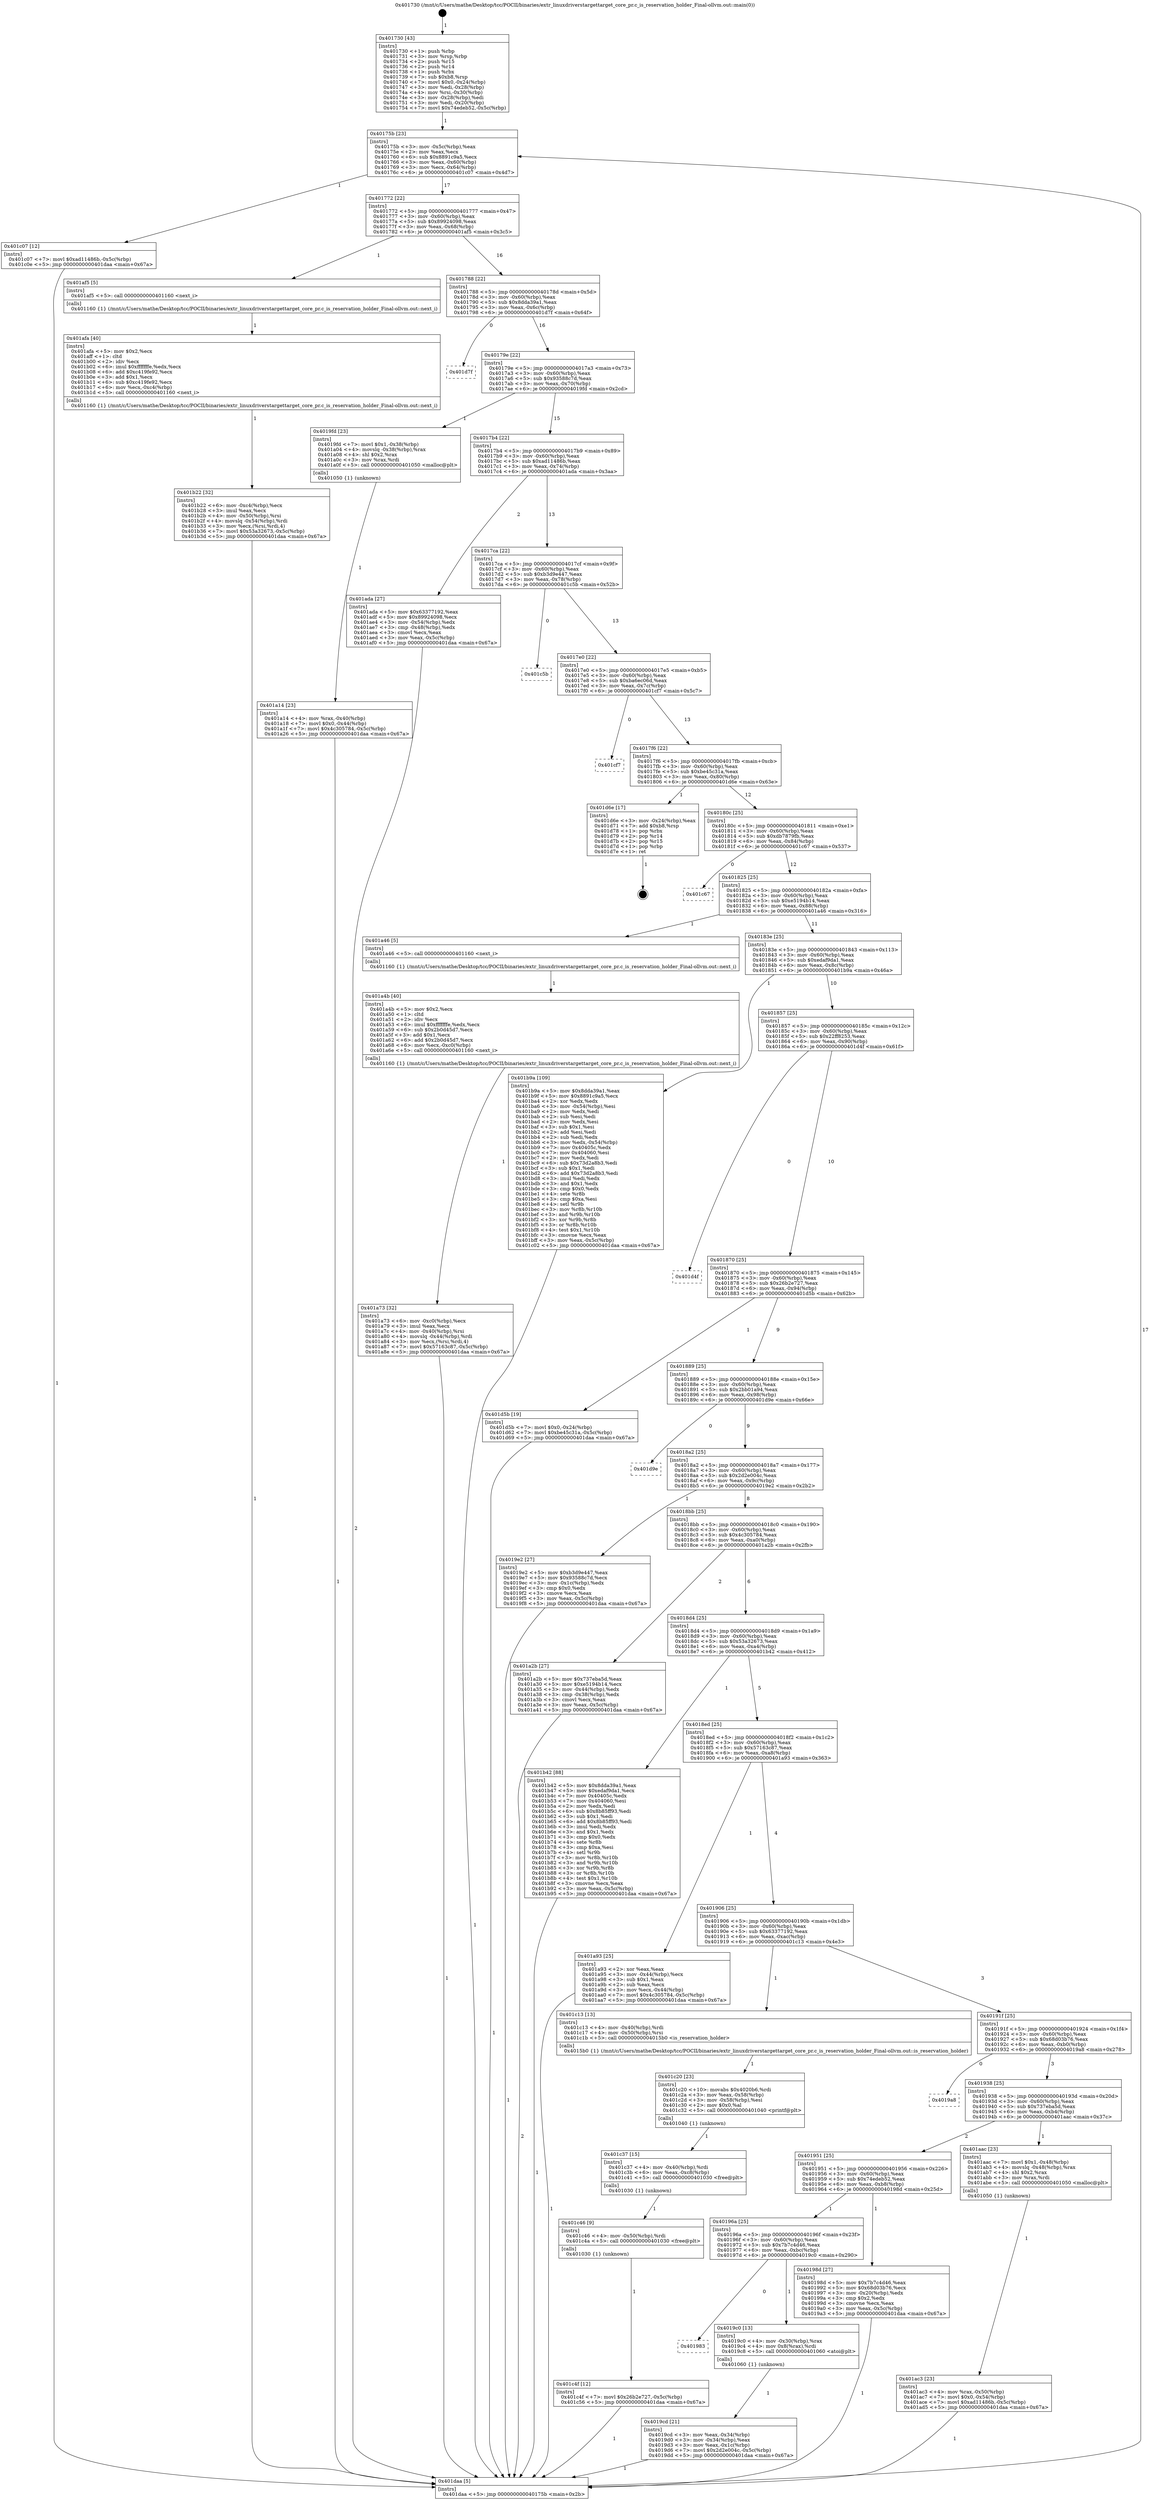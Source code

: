 digraph "0x401730" {
  label = "0x401730 (/mnt/c/Users/mathe/Desktop/tcc/POCII/binaries/extr_linuxdriverstargettarget_core_pr.c_is_reservation_holder_Final-ollvm.out::main(0))"
  labelloc = "t"
  node[shape=record]

  Entry [label="",width=0.3,height=0.3,shape=circle,fillcolor=black,style=filled]
  "0x40175b" [label="{
     0x40175b [23]\l
     | [instrs]\l
     &nbsp;&nbsp;0x40175b \<+3\>: mov -0x5c(%rbp),%eax\l
     &nbsp;&nbsp;0x40175e \<+2\>: mov %eax,%ecx\l
     &nbsp;&nbsp;0x401760 \<+6\>: sub $0x8891c9a5,%ecx\l
     &nbsp;&nbsp;0x401766 \<+3\>: mov %eax,-0x60(%rbp)\l
     &nbsp;&nbsp;0x401769 \<+3\>: mov %ecx,-0x64(%rbp)\l
     &nbsp;&nbsp;0x40176c \<+6\>: je 0000000000401c07 \<main+0x4d7\>\l
  }"]
  "0x401c07" [label="{
     0x401c07 [12]\l
     | [instrs]\l
     &nbsp;&nbsp;0x401c07 \<+7\>: movl $0xad11486b,-0x5c(%rbp)\l
     &nbsp;&nbsp;0x401c0e \<+5\>: jmp 0000000000401daa \<main+0x67a\>\l
  }"]
  "0x401772" [label="{
     0x401772 [22]\l
     | [instrs]\l
     &nbsp;&nbsp;0x401772 \<+5\>: jmp 0000000000401777 \<main+0x47\>\l
     &nbsp;&nbsp;0x401777 \<+3\>: mov -0x60(%rbp),%eax\l
     &nbsp;&nbsp;0x40177a \<+5\>: sub $0x89924098,%eax\l
     &nbsp;&nbsp;0x40177f \<+3\>: mov %eax,-0x68(%rbp)\l
     &nbsp;&nbsp;0x401782 \<+6\>: je 0000000000401af5 \<main+0x3c5\>\l
  }"]
  Exit [label="",width=0.3,height=0.3,shape=circle,fillcolor=black,style=filled,peripheries=2]
  "0x401af5" [label="{
     0x401af5 [5]\l
     | [instrs]\l
     &nbsp;&nbsp;0x401af5 \<+5\>: call 0000000000401160 \<next_i\>\l
     | [calls]\l
     &nbsp;&nbsp;0x401160 \{1\} (/mnt/c/Users/mathe/Desktop/tcc/POCII/binaries/extr_linuxdriverstargettarget_core_pr.c_is_reservation_holder_Final-ollvm.out::next_i)\l
  }"]
  "0x401788" [label="{
     0x401788 [22]\l
     | [instrs]\l
     &nbsp;&nbsp;0x401788 \<+5\>: jmp 000000000040178d \<main+0x5d\>\l
     &nbsp;&nbsp;0x40178d \<+3\>: mov -0x60(%rbp),%eax\l
     &nbsp;&nbsp;0x401790 \<+5\>: sub $0x8dda39a1,%eax\l
     &nbsp;&nbsp;0x401795 \<+3\>: mov %eax,-0x6c(%rbp)\l
     &nbsp;&nbsp;0x401798 \<+6\>: je 0000000000401d7f \<main+0x64f\>\l
  }"]
  "0x401c4f" [label="{
     0x401c4f [12]\l
     | [instrs]\l
     &nbsp;&nbsp;0x401c4f \<+7\>: movl $0x26b2e727,-0x5c(%rbp)\l
     &nbsp;&nbsp;0x401c56 \<+5\>: jmp 0000000000401daa \<main+0x67a\>\l
  }"]
  "0x401d7f" [label="{
     0x401d7f\l
  }", style=dashed]
  "0x40179e" [label="{
     0x40179e [22]\l
     | [instrs]\l
     &nbsp;&nbsp;0x40179e \<+5\>: jmp 00000000004017a3 \<main+0x73\>\l
     &nbsp;&nbsp;0x4017a3 \<+3\>: mov -0x60(%rbp),%eax\l
     &nbsp;&nbsp;0x4017a6 \<+5\>: sub $0x93588c7d,%eax\l
     &nbsp;&nbsp;0x4017ab \<+3\>: mov %eax,-0x70(%rbp)\l
     &nbsp;&nbsp;0x4017ae \<+6\>: je 00000000004019fd \<main+0x2cd\>\l
  }"]
  "0x401c46" [label="{
     0x401c46 [9]\l
     | [instrs]\l
     &nbsp;&nbsp;0x401c46 \<+4\>: mov -0x50(%rbp),%rdi\l
     &nbsp;&nbsp;0x401c4a \<+5\>: call 0000000000401030 \<free@plt\>\l
     | [calls]\l
     &nbsp;&nbsp;0x401030 \{1\} (unknown)\l
  }"]
  "0x4019fd" [label="{
     0x4019fd [23]\l
     | [instrs]\l
     &nbsp;&nbsp;0x4019fd \<+7\>: movl $0x1,-0x38(%rbp)\l
     &nbsp;&nbsp;0x401a04 \<+4\>: movslq -0x38(%rbp),%rax\l
     &nbsp;&nbsp;0x401a08 \<+4\>: shl $0x2,%rax\l
     &nbsp;&nbsp;0x401a0c \<+3\>: mov %rax,%rdi\l
     &nbsp;&nbsp;0x401a0f \<+5\>: call 0000000000401050 \<malloc@plt\>\l
     | [calls]\l
     &nbsp;&nbsp;0x401050 \{1\} (unknown)\l
  }"]
  "0x4017b4" [label="{
     0x4017b4 [22]\l
     | [instrs]\l
     &nbsp;&nbsp;0x4017b4 \<+5\>: jmp 00000000004017b9 \<main+0x89\>\l
     &nbsp;&nbsp;0x4017b9 \<+3\>: mov -0x60(%rbp),%eax\l
     &nbsp;&nbsp;0x4017bc \<+5\>: sub $0xad11486b,%eax\l
     &nbsp;&nbsp;0x4017c1 \<+3\>: mov %eax,-0x74(%rbp)\l
     &nbsp;&nbsp;0x4017c4 \<+6\>: je 0000000000401ada \<main+0x3aa\>\l
  }"]
  "0x401c37" [label="{
     0x401c37 [15]\l
     | [instrs]\l
     &nbsp;&nbsp;0x401c37 \<+4\>: mov -0x40(%rbp),%rdi\l
     &nbsp;&nbsp;0x401c3b \<+6\>: mov %eax,-0xc8(%rbp)\l
     &nbsp;&nbsp;0x401c41 \<+5\>: call 0000000000401030 \<free@plt\>\l
     | [calls]\l
     &nbsp;&nbsp;0x401030 \{1\} (unknown)\l
  }"]
  "0x401ada" [label="{
     0x401ada [27]\l
     | [instrs]\l
     &nbsp;&nbsp;0x401ada \<+5\>: mov $0x63377192,%eax\l
     &nbsp;&nbsp;0x401adf \<+5\>: mov $0x89924098,%ecx\l
     &nbsp;&nbsp;0x401ae4 \<+3\>: mov -0x54(%rbp),%edx\l
     &nbsp;&nbsp;0x401ae7 \<+3\>: cmp -0x48(%rbp),%edx\l
     &nbsp;&nbsp;0x401aea \<+3\>: cmovl %ecx,%eax\l
     &nbsp;&nbsp;0x401aed \<+3\>: mov %eax,-0x5c(%rbp)\l
     &nbsp;&nbsp;0x401af0 \<+5\>: jmp 0000000000401daa \<main+0x67a\>\l
  }"]
  "0x4017ca" [label="{
     0x4017ca [22]\l
     | [instrs]\l
     &nbsp;&nbsp;0x4017ca \<+5\>: jmp 00000000004017cf \<main+0x9f\>\l
     &nbsp;&nbsp;0x4017cf \<+3\>: mov -0x60(%rbp),%eax\l
     &nbsp;&nbsp;0x4017d2 \<+5\>: sub $0xb3d9e447,%eax\l
     &nbsp;&nbsp;0x4017d7 \<+3\>: mov %eax,-0x78(%rbp)\l
     &nbsp;&nbsp;0x4017da \<+6\>: je 0000000000401c5b \<main+0x52b\>\l
  }"]
  "0x401c20" [label="{
     0x401c20 [23]\l
     | [instrs]\l
     &nbsp;&nbsp;0x401c20 \<+10\>: movabs $0x4020b6,%rdi\l
     &nbsp;&nbsp;0x401c2a \<+3\>: mov %eax,-0x58(%rbp)\l
     &nbsp;&nbsp;0x401c2d \<+3\>: mov -0x58(%rbp),%esi\l
     &nbsp;&nbsp;0x401c30 \<+2\>: mov $0x0,%al\l
     &nbsp;&nbsp;0x401c32 \<+5\>: call 0000000000401040 \<printf@plt\>\l
     | [calls]\l
     &nbsp;&nbsp;0x401040 \{1\} (unknown)\l
  }"]
  "0x401c5b" [label="{
     0x401c5b\l
  }", style=dashed]
  "0x4017e0" [label="{
     0x4017e0 [22]\l
     | [instrs]\l
     &nbsp;&nbsp;0x4017e0 \<+5\>: jmp 00000000004017e5 \<main+0xb5\>\l
     &nbsp;&nbsp;0x4017e5 \<+3\>: mov -0x60(%rbp),%eax\l
     &nbsp;&nbsp;0x4017e8 \<+5\>: sub $0xba6ec06d,%eax\l
     &nbsp;&nbsp;0x4017ed \<+3\>: mov %eax,-0x7c(%rbp)\l
     &nbsp;&nbsp;0x4017f0 \<+6\>: je 0000000000401cf7 \<main+0x5c7\>\l
  }"]
  "0x401b22" [label="{
     0x401b22 [32]\l
     | [instrs]\l
     &nbsp;&nbsp;0x401b22 \<+6\>: mov -0xc4(%rbp),%ecx\l
     &nbsp;&nbsp;0x401b28 \<+3\>: imul %eax,%ecx\l
     &nbsp;&nbsp;0x401b2b \<+4\>: mov -0x50(%rbp),%rsi\l
     &nbsp;&nbsp;0x401b2f \<+4\>: movslq -0x54(%rbp),%rdi\l
     &nbsp;&nbsp;0x401b33 \<+3\>: mov %ecx,(%rsi,%rdi,4)\l
     &nbsp;&nbsp;0x401b36 \<+7\>: movl $0x53a32673,-0x5c(%rbp)\l
     &nbsp;&nbsp;0x401b3d \<+5\>: jmp 0000000000401daa \<main+0x67a\>\l
  }"]
  "0x401cf7" [label="{
     0x401cf7\l
  }", style=dashed]
  "0x4017f6" [label="{
     0x4017f6 [22]\l
     | [instrs]\l
     &nbsp;&nbsp;0x4017f6 \<+5\>: jmp 00000000004017fb \<main+0xcb\>\l
     &nbsp;&nbsp;0x4017fb \<+3\>: mov -0x60(%rbp),%eax\l
     &nbsp;&nbsp;0x4017fe \<+5\>: sub $0xbe45c31a,%eax\l
     &nbsp;&nbsp;0x401803 \<+3\>: mov %eax,-0x80(%rbp)\l
     &nbsp;&nbsp;0x401806 \<+6\>: je 0000000000401d6e \<main+0x63e\>\l
  }"]
  "0x401afa" [label="{
     0x401afa [40]\l
     | [instrs]\l
     &nbsp;&nbsp;0x401afa \<+5\>: mov $0x2,%ecx\l
     &nbsp;&nbsp;0x401aff \<+1\>: cltd\l
     &nbsp;&nbsp;0x401b00 \<+2\>: idiv %ecx\l
     &nbsp;&nbsp;0x401b02 \<+6\>: imul $0xfffffffe,%edx,%ecx\l
     &nbsp;&nbsp;0x401b08 \<+6\>: add $0xc419fe92,%ecx\l
     &nbsp;&nbsp;0x401b0e \<+3\>: add $0x1,%ecx\l
     &nbsp;&nbsp;0x401b11 \<+6\>: sub $0xc419fe92,%ecx\l
     &nbsp;&nbsp;0x401b17 \<+6\>: mov %ecx,-0xc4(%rbp)\l
     &nbsp;&nbsp;0x401b1d \<+5\>: call 0000000000401160 \<next_i\>\l
     | [calls]\l
     &nbsp;&nbsp;0x401160 \{1\} (/mnt/c/Users/mathe/Desktop/tcc/POCII/binaries/extr_linuxdriverstargettarget_core_pr.c_is_reservation_holder_Final-ollvm.out::next_i)\l
  }"]
  "0x401d6e" [label="{
     0x401d6e [17]\l
     | [instrs]\l
     &nbsp;&nbsp;0x401d6e \<+3\>: mov -0x24(%rbp),%eax\l
     &nbsp;&nbsp;0x401d71 \<+7\>: add $0xb8,%rsp\l
     &nbsp;&nbsp;0x401d78 \<+1\>: pop %rbx\l
     &nbsp;&nbsp;0x401d79 \<+2\>: pop %r14\l
     &nbsp;&nbsp;0x401d7b \<+2\>: pop %r15\l
     &nbsp;&nbsp;0x401d7d \<+1\>: pop %rbp\l
     &nbsp;&nbsp;0x401d7e \<+1\>: ret\l
  }"]
  "0x40180c" [label="{
     0x40180c [25]\l
     | [instrs]\l
     &nbsp;&nbsp;0x40180c \<+5\>: jmp 0000000000401811 \<main+0xe1\>\l
     &nbsp;&nbsp;0x401811 \<+3\>: mov -0x60(%rbp),%eax\l
     &nbsp;&nbsp;0x401814 \<+5\>: sub $0xdb7879fb,%eax\l
     &nbsp;&nbsp;0x401819 \<+6\>: mov %eax,-0x84(%rbp)\l
     &nbsp;&nbsp;0x40181f \<+6\>: je 0000000000401c67 \<main+0x537\>\l
  }"]
  "0x401ac3" [label="{
     0x401ac3 [23]\l
     | [instrs]\l
     &nbsp;&nbsp;0x401ac3 \<+4\>: mov %rax,-0x50(%rbp)\l
     &nbsp;&nbsp;0x401ac7 \<+7\>: movl $0x0,-0x54(%rbp)\l
     &nbsp;&nbsp;0x401ace \<+7\>: movl $0xad11486b,-0x5c(%rbp)\l
     &nbsp;&nbsp;0x401ad5 \<+5\>: jmp 0000000000401daa \<main+0x67a\>\l
  }"]
  "0x401c67" [label="{
     0x401c67\l
  }", style=dashed]
  "0x401825" [label="{
     0x401825 [25]\l
     | [instrs]\l
     &nbsp;&nbsp;0x401825 \<+5\>: jmp 000000000040182a \<main+0xfa\>\l
     &nbsp;&nbsp;0x40182a \<+3\>: mov -0x60(%rbp),%eax\l
     &nbsp;&nbsp;0x40182d \<+5\>: sub $0xe5194b14,%eax\l
     &nbsp;&nbsp;0x401832 \<+6\>: mov %eax,-0x88(%rbp)\l
     &nbsp;&nbsp;0x401838 \<+6\>: je 0000000000401a46 \<main+0x316\>\l
  }"]
  "0x401a73" [label="{
     0x401a73 [32]\l
     | [instrs]\l
     &nbsp;&nbsp;0x401a73 \<+6\>: mov -0xc0(%rbp),%ecx\l
     &nbsp;&nbsp;0x401a79 \<+3\>: imul %eax,%ecx\l
     &nbsp;&nbsp;0x401a7c \<+4\>: mov -0x40(%rbp),%rsi\l
     &nbsp;&nbsp;0x401a80 \<+4\>: movslq -0x44(%rbp),%rdi\l
     &nbsp;&nbsp;0x401a84 \<+3\>: mov %ecx,(%rsi,%rdi,4)\l
     &nbsp;&nbsp;0x401a87 \<+7\>: movl $0x57163c87,-0x5c(%rbp)\l
     &nbsp;&nbsp;0x401a8e \<+5\>: jmp 0000000000401daa \<main+0x67a\>\l
  }"]
  "0x401a46" [label="{
     0x401a46 [5]\l
     | [instrs]\l
     &nbsp;&nbsp;0x401a46 \<+5\>: call 0000000000401160 \<next_i\>\l
     | [calls]\l
     &nbsp;&nbsp;0x401160 \{1\} (/mnt/c/Users/mathe/Desktop/tcc/POCII/binaries/extr_linuxdriverstargettarget_core_pr.c_is_reservation_holder_Final-ollvm.out::next_i)\l
  }"]
  "0x40183e" [label="{
     0x40183e [25]\l
     | [instrs]\l
     &nbsp;&nbsp;0x40183e \<+5\>: jmp 0000000000401843 \<main+0x113\>\l
     &nbsp;&nbsp;0x401843 \<+3\>: mov -0x60(%rbp),%eax\l
     &nbsp;&nbsp;0x401846 \<+5\>: sub $0xedaf9da1,%eax\l
     &nbsp;&nbsp;0x40184b \<+6\>: mov %eax,-0x8c(%rbp)\l
     &nbsp;&nbsp;0x401851 \<+6\>: je 0000000000401b9a \<main+0x46a\>\l
  }"]
  "0x401a4b" [label="{
     0x401a4b [40]\l
     | [instrs]\l
     &nbsp;&nbsp;0x401a4b \<+5\>: mov $0x2,%ecx\l
     &nbsp;&nbsp;0x401a50 \<+1\>: cltd\l
     &nbsp;&nbsp;0x401a51 \<+2\>: idiv %ecx\l
     &nbsp;&nbsp;0x401a53 \<+6\>: imul $0xfffffffe,%edx,%ecx\l
     &nbsp;&nbsp;0x401a59 \<+6\>: sub $0x2b0d45d7,%ecx\l
     &nbsp;&nbsp;0x401a5f \<+3\>: add $0x1,%ecx\l
     &nbsp;&nbsp;0x401a62 \<+6\>: add $0x2b0d45d7,%ecx\l
     &nbsp;&nbsp;0x401a68 \<+6\>: mov %ecx,-0xc0(%rbp)\l
     &nbsp;&nbsp;0x401a6e \<+5\>: call 0000000000401160 \<next_i\>\l
     | [calls]\l
     &nbsp;&nbsp;0x401160 \{1\} (/mnt/c/Users/mathe/Desktop/tcc/POCII/binaries/extr_linuxdriverstargettarget_core_pr.c_is_reservation_holder_Final-ollvm.out::next_i)\l
  }"]
  "0x401b9a" [label="{
     0x401b9a [109]\l
     | [instrs]\l
     &nbsp;&nbsp;0x401b9a \<+5\>: mov $0x8dda39a1,%eax\l
     &nbsp;&nbsp;0x401b9f \<+5\>: mov $0x8891c9a5,%ecx\l
     &nbsp;&nbsp;0x401ba4 \<+2\>: xor %edx,%edx\l
     &nbsp;&nbsp;0x401ba6 \<+3\>: mov -0x54(%rbp),%esi\l
     &nbsp;&nbsp;0x401ba9 \<+2\>: mov %edx,%edi\l
     &nbsp;&nbsp;0x401bab \<+2\>: sub %esi,%edi\l
     &nbsp;&nbsp;0x401bad \<+2\>: mov %edx,%esi\l
     &nbsp;&nbsp;0x401baf \<+3\>: sub $0x1,%esi\l
     &nbsp;&nbsp;0x401bb2 \<+2\>: add %esi,%edi\l
     &nbsp;&nbsp;0x401bb4 \<+2\>: sub %edi,%edx\l
     &nbsp;&nbsp;0x401bb6 \<+3\>: mov %edx,-0x54(%rbp)\l
     &nbsp;&nbsp;0x401bb9 \<+7\>: mov 0x40405c,%edx\l
     &nbsp;&nbsp;0x401bc0 \<+7\>: mov 0x404060,%esi\l
     &nbsp;&nbsp;0x401bc7 \<+2\>: mov %edx,%edi\l
     &nbsp;&nbsp;0x401bc9 \<+6\>: sub $0x73d2a8b3,%edi\l
     &nbsp;&nbsp;0x401bcf \<+3\>: sub $0x1,%edi\l
     &nbsp;&nbsp;0x401bd2 \<+6\>: add $0x73d2a8b3,%edi\l
     &nbsp;&nbsp;0x401bd8 \<+3\>: imul %edi,%edx\l
     &nbsp;&nbsp;0x401bdb \<+3\>: and $0x1,%edx\l
     &nbsp;&nbsp;0x401bde \<+3\>: cmp $0x0,%edx\l
     &nbsp;&nbsp;0x401be1 \<+4\>: sete %r8b\l
     &nbsp;&nbsp;0x401be5 \<+3\>: cmp $0xa,%esi\l
     &nbsp;&nbsp;0x401be8 \<+4\>: setl %r9b\l
     &nbsp;&nbsp;0x401bec \<+3\>: mov %r8b,%r10b\l
     &nbsp;&nbsp;0x401bef \<+3\>: and %r9b,%r10b\l
     &nbsp;&nbsp;0x401bf2 \<+3\>: xor %r9b,%r8b\l
     &nbsp;&nbsp;0x401bf5 \<+3\>: or %r8b,%r10b\l
     &nbsp;&nbsp;0x401bf8 \<+4\>: test $0x1,%r10b\l
     &nbsp;&nbsp;0x401bfc \<+3\>: cmovne %ecx,%eax\l
     &nbsp;&nbsp;0x401bff \<+3\>: mov %eax,-0x5c(%rbp)\l
     &nbsp;&nbsp;0x401c02 \<+5\>: jmp 0000000000401daa \<main+0x67a\>\l
  }"]
  "0x401857" [label="{
     0x401857 [25]\l
     | [instrs]\l
     &nbsp;&nbsp;0x401857 \<+5\>: jmp 000000000040185c \<main+0x12c\>\l
     &nbsp;&nbsp;0x40185c \<+3\>: mov -0x60(%rbp),%eax\l
     &nbsp;&nbsp;0x40185f \<+5\>: sub $0x22ff8253,%eax\l
     &nbsp;&nbsp;0x401864 \<+6\>: mov %eax,-0x90(%rbp)\l
     &nbsp;&nbsp;0x40186a \<+6\>: je 0000000000401d4f \<main+0x61f\>\l
  }"]
  "0x401a14" [label="{
     0x401a14 [23]\l
     | [instrs]\l
     &nbsp;&nbsp;0x401a14 \<+4\>: mov %rax,-0x40(%rbp)\l
     &nbsp;&nbsp;0x401a18 \<+7\>: movl $0x0,-0x44(%rbp)\l
     &nbsp;&nbsp;0x401a1f \<+7\>: movl $0x4c305784,-0x5c(%rbp)\l
     &nbsp;&nbsp;0x401a26 \<+5\>: jmp 0000000000401daa \<main+0x67a\>\l
  }"]
  "0x401d4f" [label="{
     0x401d4f\l
  }", style=dashed]
  "0x401870" [label="{
     0x401870 [25]\l
     | [instrs]\l
     &nbsp;&nbsp;0x401870 \<+5\>: jmp 0000000000401875 \<main+0x145\>\l
     &nbsp;&nbsp;0x401875 \<+3\>: mov -0x60(%rbp),%eax\l
     &nbsp;&nbsp;0x401878 \<+5\>: sub $0x26b2e727,%eax\l
     &nbsp;&nbsp;0x40187d \<+6\>: mov %eax,-0x94(%rbp)\l
     &nbsp;&nbsp;0x401883 \<+6\>: je 0000000000401d5b \<main+0x62b\>\l
  }"]
  "0x4019cd" [label="{
     0x4019cd [21]\l
     | [instrs]\l
     &nbsp;&nbsp;0x4019cd \<+3\>: mov %eax,-0x34(%rbp)\l
     &nbsp;&nbsp;0x4019d0 \<+3\>: mov -0x34(%rbp),%eax\l
     &nbsp;&nbsp;0x4019d3 \<+3\>: mov %eax,-0x1c(%rbp)\l
     &nbsp;&nbsp;0x4019d6 \<+7\>: movl $0x2d2e004c,-0x5c(%rbp)\l
     &nbsp;&nbsp;0x4019dd \<+5\>: jmp 0000000000401daa \<main+0x67a\>\l
  }"]
  "0x401d5b" [label="{
     0x401d5b [19]\l
     | [instrs]\l
     &nbsp;&nbsp;0x401d5b \<+7\>: movl $0x0,-0x24(%rbp)\l
     &nbsp;&nbsp;0x401d62 \<+7\>: movl $0xbe45c31a,-0x5c(%rbp)\l
     &nbsp;&nbsp;0x401d69 \<+5\>: jmp 0000000000401daa \<main+0x67a\>\l
  }"]
  "0x401889" [label="{
     0x401889 [25]\l
     | [instrs]\l
     &nbsp;&nbsp;0x401889 \<+5\>: jmp 000000000040188e \<main+0x15e\>\l
     &nbsp;&nbsp;0x40188e \<+3\>: mov -0x60(%rbp),%eax\l
     &nbsp;&nbsp;0x401891 \<+5\>: sub $0x2bb01a94,%eax\l
     &nbsp;&nbsp;0x401896 \<+6\>: mov %eax,-0x98(%rbp)\l
     &nbsp;&nbsp;0x40189c \<+6\>: je 0000000000401d9e \<main+0x66e\>\l
  }"]
  "0x401983" [label="{
     0x401983\l
  }", style=dashed]
  "0x401d9e" [label="{
     0x401d9e\l
  }", style=dashed]
  "0x4018a2" [label="{
     0x4018a2 [25]\l
     | [instrs]\l
     &nbsp;&nbsp;0x4018a2 \<+5\>: jmp 00000000004018a7 \<main+0x177\>\l
     &nbsp;&nbsp;0x4018a7 \<+3\>: mov -0x60(%rbp),%eax\l
     &nbsp;&nbsp;0x4018aa \<+5\>: sub $0x2d2e004c,%eax\l
     &nbsp;&nbsp;0x4018af \<+6\>: mov %eax,-0x9c(%rbp)\l
     &nbsp;&nbsp;0x4018b5 \<+6\>: je 00000000004019e2 \<main+0x2b2\>\l
  }"]
  "0x4019c0" [label="{
     0x4019c0 [13]\l
     | [instrs]\l
     &nbsp;&nbsp;0x4019c0 \<+4\>: mov -0x30(%rbp),%rax\l
     &nbsp;&nbsp;0x4019c4 \<+4\>: mov 0x8(%rax),%rdi\l
     &nbsp;&nbsp;0x4019c8 \<+5\>: call 0000000000401060 \<atoi@plt\>\l
     | [calls]\l
     &nbsp;&nbsp;0x401060 \{1\} (unknown)\l
  }"]
  "0x4019e2" [label="{
     0x4019e2 [27]\l
     | [instrs]\l
     &nbsp;&nbsp;0x4019e2 \<+5\>: mov $0xb3d9e447,%eax\l
     &nbsp;&nbsp;0x4019e7 \<+5\>: mov $0x93588c7d,%ecx\l
     &nbsp;&nbsp;0x4019ec \<+3\>: mov -0x1c(%rbp),%edx\l
     &nbsp;&nbsp;0x4019ef \<+3\>: cmp $0x0,%edx\l
     &nbsp;&nbsp;0x4019f2 \<+3\>: cmove %ecx,%eax\l
     &nbsp;&nbsp;0x4019f5 \<+3\>: mov %eax,-0x5c(%rbp)\l
     &nbsp;&nbsp;0x4019f8 \<+5\>: jmp 0000000000401daa \<main+0x67a\>\l
  }"]
  "0x4018bb" [label="{
     0x4018bb [25]\l
     | [instrs]\l
     &nbsp;&nbsp;0x4018bb \<+5\>: jmp 00000000004018c0 \<main+0x190\>\l
     &nbsp;&nbsp;0x4018c0 \<+3\>: mov -0x60(%rbp),%eax\l
     &nbsp;&nbsp;0x4018c3 \<+5\>: sub $0x4c305784,%eax\l
     &nbsp;&nbsp;0x4018c8 \<+6\>: mov %eax,-0xa0(%rbp)\l
     &nbsp;&nbsp;0x4018ce \<+6\>: je 0000000000401a2b \<main+0x2fb\>\l
  }"]
  "0x401730" [label="{
     0x401730 [43]\l
     | [instrs]\l
     &nbsp;&nbsp;0x401730 \<+1\>: push %rbp\l
     &nbsp;&nbsp;0x401731 \<+3\>: mov %rsp,%rbp\l
     &nbsp;&nbsp;0x401734 \<+2\>: push %r15\l
     &nbsp;&nbsp;0x401736 \<+2\>: push %r14\l
     &nbsp;&nbsp;0x401738 \<+1\>: push %rbx\l
     &nbsp;&nbsp;0x401739 \<+7\>: sub $0xb8,%rsp\l
     &nbsp;&nbsp;0x401740 \<+7\>: movl $0x0,-0x24(%rbp)\l
     &nbsp;&nbsp;0x401747 \<+3\>: mov %edi,-0x28(%rbp)\l
     &nbsp;&nbsp;0x40174a \<+4\>: mov %rsi,-0x30(%rbp)\l
     &nbsp;&nbsp;0x40174e \<+3\>: mov -0x28(%rbp),%edi\l
     &nbsp;&nbsp;0x401751 \<+3\>: mov %edi,-0x20(%rbp)\l
     &nbsp;&nbsp;0x401754 \<+7\>: movl $0x74edeb52,-0x5c(%rbp)\l
  }"]
  "0x401a2b" [label="{
     0x401a2b [27]\l
     | [instrs]\l
     &nbsp;&nbsp;0x401a2b \<+5\>: mov $0x737eba5d,%eax\l
     &nbsp;&nbsp;0x401a30 \<+5\>: mov $0xe5194b14,%ecx\l
     &nbsp;&nbsp;0x401a35 \<+3\>: mov -0x44(%rbp),%edx\l
     &nbsp;&nbsp;0x401a38 \<+3\>: cmp -0x38(%rbp),%edx\l
     &nbsp;&nbsp;0x401a3b \<+3\>: cmovl %ecx,%eax\l
     &nbsp;&nbsp;0x401a3e \<+3\>: mov %eax,-0x5c(%rbp)\l
     &nbsp;&nbsp;0x401a41 \<+5\>: jmp 0000000000401daa \<main+0x67a\>\l
  }"]
  "0x4018d4" [label="{
     0x4018d4 [25]\l
     | [instrs]\l
     &nbsp;&nbsp;0x4018d4 \<+5\>: jmp 00000000004018d9 \<main+0x1a9\>\l
     &nbsp;&nbsp;0x4018d9 \<+3\>: mov -0x60(%rbp),%eax\l
     &nbsp;&nbsp;0x4018dc \<+5\>: sub $0x53a32673,%eax\l
     &nbsp;&nbsp;0x4018e1 \<+6\>: mov %eax,-0xa4(%rbp)\l
     &nbsp;&nbsp;0x4018e7 \<+6\>: je 0000000000401b42 \<main+0x412\>\l
  }"]
  "0x401daa" [label="{
     0x401daa [5]\l
     | [instrs]\l
     &nbsp;&nbsp;0x401daa \<+5\>: jmp 000000000040175b \<main+0x2b\>\l
  }"]
  "0x401b42" [label="{
     0x401b42 [88]\l
     | [instrs]\l
     &nbsp;&nbsp;0x401b42 \<+5\>: mov $0x8dda39a1,%eax\l
     &nbsp;&nbsp;0x401b47 \<+5\>: mov $0xedaf9da1,%ecx\l
     &nbsp;&nbsp;0x401b4c \<+7\>: mov 0x40405c,%edx\l
     &nbsp;&nbsp;0x401b53 \<+7\>: mov 0x404060,%esi\l
     &nbsp;&nbsp;0x401b5a \<+2\>: mov %edx,%edi\l
     &nbsp;&nbsp;0x401b5c \<+6\>: sub $0x8b85ff93,%edi\l
     &nbsp;&nbsp;0x401b62 \<+3\>: sub $0x1,%edi\l
     &nbsp;&nbsp;0x401b65 \<+6\>: add $0x8b85ff93,%edi\l
     &nbsp;&nbsp;0x401b6b \<+3\>: imul %edi,%edx\l
     &nbsp;&nbsp;0x401b6e \<+3\>: and $0x1,%edx\l
     &nbsp;&nbsp;0x401b71 \<+3\>: cmp $0x0,%edx\l
     &nbsp;&nbsp;0x401b74 \<+4\>: sete %r8b\l
     &nbsp;&nbsp;0x401b78 \<+3\>: cmp $0xa,%esi\l
     &nbsp;&nbsp;0x401b7b \<+4\>: setl %r9b\l
     &nbsp;&nbsp;0x401b7f \<+3\>: mov %r8b,%r10b\l
     &nbsp;&nbsp;0x401b82 \<+3\>: and %r9b,%r10b\l
     &nbsp;&nbsp;0x401b85 \<+3\>: xor %r9b,%r8b\l
     &nbsp;&nbsp;0x401b88 \<+3\>: or %r8b,%r10b\l
     &nbsp;&nbsp;0x401b8b \<+4\>: test $0x1,%r10b\l
     &nbsp;&nbsp;0x401b8f \<+3\>: cmovne %ecx,%eax\l
     &nbsp;&nbsp;0x401b92 \<+3\>: mov %eax,-0x5c(%rbp)\l
     &nbsp;&nbsp;0x401b95 \<+5\>: jmp 0000000000401daa \<main+0x67a\>\l
  }"]
  "0x4018ed" [label="{
     0x4018ed [25]\l
     | [instrs]\l
     &nbsp;&nbsp;0x4018ed \<+5\>: jmp 00000000004018f2 \<main+0x1c2\>\l
     &nbsp;&nbsp;0x4018f2 \<+3\>: mov -0x60(%rbp),%eax\l
     &nbsp;&nbsp;0x4018f5 \<+5\>: sub $0x57163c87,%eax\l
     &nbsp;&nbsp;0x4018fa \<+6\>: mov %eax,-0xa8(%rbp)\l
     &nbsp;&nbsp;0x401900 \<+6\>: je 0000000000401a93 \<main+0x363\>\l
  }"]
  "0x40196a" [label="{
     0x40196a [25]\l
     | [instrs]\l
     &nbsp;&nbsp;0x40196a \<+5\>: jmp 000000000040196f \<main+0x23f\>\l
     &nbsp;&nbsp;0x40196f \<+3\>: mov -0x60(%rbp),%eax\l
     &nbsp;&nbsp;0x401972 \<+5\>: sub $0x7b7c4d46,%eax\l
     &nbsp;&nbsp;0x401977 \<+6\>: mov %eax,-0xbc(%rbp)\l
     &nbsp;&nbsp;0x40197d \<+6\>: je 00000000004019c0 \<main+0x290\>\l
  }"]
  "0x401a93" [label="{
     0x401a93 [25]\l
     | [instrs]\l
     &nbsp;&nbsp;0x401a93 \<+2\>: xor %eax,%eax\l
     &nbsp;&nbsp;0x401a95 \<+3\>: mov -0x44(%rbp),%ecx\l
     &nbsp;&nbsp;0x401a98 \<+3\>: sub $0x1,%eax\l
     &nbsp;&nbsp;0x401a9b \<+2\>: sub %eax,%ecx\l
     &nbsp;&nbsp;0x401a9d \<+3\>: mov %ecx,-0x44(%rbp)\l
     &nbsp;&nbsp;0x401aa0 \<+7\>: movl $0x4c305784,-0x5c(%rbp)\l
     &nbsp;&nbsp;0x401aa7 \<+5\>: jmp 0000000000401daa \<main+0x67a\>\l
  }"]
  "0x401906" [label="{
     0x401906 [25]\l
     | [instrs]\l
     &nbsp;&nbsp;0x401906 \<+5\>: jmp 000000000040190b \<main+0x1db\>\l
     &nbsp;&nbsp;0x40190b \<+3\>: mov -0x60(%rbp),%eax\l
     &nbsp;&nbsp;0x40190e \<+5\>: sub $0x63377192,%eax\l
     &nbsp;&nbsp;0x401913 \<+6\>: mov %eax,-0xac(%rbp)\l
     &nbsp;&nbsp;0x401919 \<+6\>: je 0000000000401c13 \<main+0x4e3\>\l
  }"]
  "0x40198d" [label="{
     0x40198d [27]\l
     | [instrs]\l
     &nbsp;&nbsp;0x40198d \<+5\>: mov $0x7b7c4d46,%eax\l
     &nbsp;&nbsp;0x401992 \<+5\>: mov $0x68d03b76,%ecx\l
     &nbsp;&nbsp;0x401997 \<+3\>: mov -0x20(%rbp),%edx\l
     &nbsp;&nbsp;0x40199a \<+3\>: cmp $0x2,%edx\l
     &nbsp;&nbsp;0x40199d \<+3\>: cmovne %ecx,%eax\l
     &nbsp;&nbsp;0x4019a0 \<+3\>: mov %eax,-0x5c(%rbp)\l
     &nbsp;&nbsp;0x4019a3 \<+5\>: jmp 0000000000401daa \<main+0x67a\>\l
  }"]
  "0x401c13" [label="{
     0x401c13 [13]\l
     | [instrs]\l
     &nbsp;&nbsp;0x401c13 \<+4\>: mov -0x40(%rbp),%rdi\l
     &nbsp;&nbsp;0x401c17 \<+4\>: mov -0x50(%rbp),%rsi\l
     &nbsp;&nbsp;0x401c1b \<+5\>: call 00000000004015b0 \<is_reservation_holder\>\l
     | [calls]\l
     &nbsp;&nbsp;0x4015b0 \{1\} (/mnt/c/Users/mathe/Desktop/tcc/POCII/binaries/extr_linuxdriverstargettarget_core_pr.c_is_reservation_holder_Final-ollvm.out::is_reservation_holder)\l
  }"]
  "0x40191f" [label="{
     0x40191f [25]\l
     | [instrs]\l
     &nbsp;&nbsp;0x40191f \<+5\>: jmp 0000000000401924 \<main+0x1f4\>\l
     &nbsp;&nbsp;0x401924 \<+3\>: mov -0x60(%rbp),%eax\l
     &nbsp;&nbsp;0x401927 \<+5\>: sub $0x68d03b76,%eax\l
     &nbsp;&nbsp;0x40192c \<+6\>: mov %eax,-0xb0(%rbp)\l
     &nbsp;&nbsp;0x401932 \<+6\>: je 00000000004019a8 \<main+0x278\>\l
  }"]
  "0x401951" [label="{
     0x401951 [25]\l
     | [instrs]\l
     &nbsp;&nbsp;0x401951 \<+5\>: jmp 0000000000401956 \<main+0x226\>\l
     &nbsp;&nbsp;0x401956 \<+3\>: mov -0x60(%rbp),%eax\l
     &nbsp;&nbsp;0x401959 \<+5\>: sub $0x74edeb52,%eax\l
     &nbsp;&nbsp;0x40195e \<+6\>: mov %eax,-0xb8(%rbp)\l
     &nbsp;&nbsp;0x401964 \<+6\>: je 000000000040198d \<main+0x25d\>\l
  }"]
  "0x4019a8" [label="{
     0x4019a8\l
  }", style=dashed]
  "0x401938" [label="{
     0x401938 [25]\l
     | [instrs]\l
     &nbsp;&nbsp;0x401938 \<+5\>: jmp 000000000040193d \<main+0x20d\>\l
     &nbsp;&nbsp;0x40193d \<+3\>: mov -0x60(%rbp),%eax\l
     &nbsp;&nbsp;0x401940 \<+5\>: sub $0x737eba5d,%eax\l
     &nbsp;&nbsp;0x401945 \<+6\>: mov %eax,-0xb4(%rbp)\l
     &nbsp;&nbsp;0x40194b \<+6\>: je 0000000000401aac \<main+0x37c\>\l
  }"]
  "0x401aac" [label="{
     0x401aac [23]\l
     | [instrs]\l
     &nbsp;&nbsp;0x401aac \<+7\>: movl $0x1,-0x48(%rbp)\l
     &nbsp;&nbsp;0x401ab3 \<+4\>: movslq -0x48(%rbp),%rax\l
     &nbsp;&nbsp;0x401ab7 \<+4\>: shl $0x2,%rax\l
     &nbsp;&nbsp;0x401abb \<+3\>: mov %rax,%rdi\l
     &nbsp;&nbsp;0x401abe \<+5\>: call 0000000000401050 \<malloc@plt\>\l
     | [calls]\l
     &nbsp;&nbsp;0x401050 \{1\} (unknown)\l
  }"]
  Entry -> "0x401730" [label=" 1"]
  "0x40175b" -> "0x401c07" [label=" 1"]
  "0x40175b" -> "0x401772" [label=" 17"]
  "0x401d6e" -> Exit [label=" 1"]
  "0x401772" -> "0x401af5" [label=" 1"]
  "0x401772" -> "0x401788" [label=" 16"]
  "0x401d5b" -> "0x401daa" [label=" 1"]
  "0x401788" -> "0x401d7f" [label=" 0"]
  "0x401788" -> "0x40179e" [label=" 16"]
  "0x401c4f" -> "0x401daa" [label=" 1"]
  "0x40179e" -> "0x4019fd" [label=" 1"]
  "0x40179e" -> "0x4017b4" [label=" 15"]
  "0x401c46" -> "0x401c4f" [label=" 1"]
  "0x4017b4" -> "0x401ada" [label=" 2"]
  "0x4017b4" -> "0x4017ca" [label=" 13"]
  "0x401c37" -> "0x401c46" [label=" 1"]
  "0x4017ca" -> "0x401c5b" [label=" 0"]
  "0x4017ca" -> "0x4017e0" [label=" 13"]
  "0x401c20" -> "0x401c37" [label=" 1"]
  "0x4017e0" -> "0x401cf7" [label=" 0"]
  "0x4017e0" -> "0x4017f6" [label=" 13"]
  "0x401c13" -> "0x401c20" [label=" 1"]
  "0x4017f6" -> "0x401d6e" [label=" 1"]
  "0x4017f6" -> "0x40180c" [label=" 12"]
  "0x401c07" -> "0x401daa" [label=" 1"]
  "0x40180c" -> "0x401c67" [label=" 0"]
  "0x40180c" -> "0x401825" [label=" 12"]
  "0x401b9a" -> "0x401daa" [label=" 1"]
  "0x401825" -> "0x401a46" [label=" 1"]
  "0x401825" -> "0x40183e" [label=" 11"]
  "0x401b42" -> "0x401daa" [label=" 1"]
  "0x40183e" -> "0x401b9a" [label=" 1"]
  "0x40183e" -> "0x401857" [label=" 10"]
  "0x401b22" -> "0x401daa" [label=" 1"]
  "0x401857" -> "0x401d4f" [label=" 0"]
  "0x401857" -> "0x401870" [label=" 10"]
  "0x401afa" -> "0x401b22" [label=" 1"]
  "0x401870" -> "0x401d5b" [label=" 1"]
  "0x401870" -> "0x401889" [label=" 9"]
  "0x401af5" -> "0x401afa" [label=" 1"]
  "0x401889" -> "0x401d9e" [label=" 0"]
  "0x401889" -> "0x4018a2" [label=" 9"]
  "0x401ada" -> "0x401daa" [label=" 2"]
  "0x4018a2" -> "0x4019e2" [label=" 1"]
  "0x4018a2" -> "0x4018bb" [label=" 8"]
  "0x401ac3" -> "0x401daa" [label=" 1"]
  "0x4018bb" -> "0x401a2b" [label=" 2"]
  "0x4018bb" -> "0x4018d4" [label=" 6"]
  "0x401a93" -> "0x401daa" [label=" 1"]
  "0x4018d4" -> "0x401b42" [label=" 1"]
  "0x4018d4" -> "0x4018ed" [label=" 5"]
  "0x401a73" -> "0x401daa" [label=" 1"]
  "0x4018ed" -> "0x401a93" [label=" 1"]
  "0x4018ed" -> "0x401906" [label=" 4"]
  "0x401a4b" -> "0x401a73" [label=" 1"]
  "0x401906" -> "0x401c13" [label=" 1"]
  "0x401906" -> "0x40191f" [label=" 3"]
  "0x401a46" -> "0x401a4b" [label=" 1"]
  "0x40191f" -> "0x4019a8" [label=" 0"]
  "0x40191f" -> "0x401938" [label=" 3"]
  "0x401a14" -> "0x401daa" [label=" 1"]
  "0x401938" -> "0x401aac" [label=" 1"]
  "0x401938" -> "0x401951" [label=" 2"]
  "0x401a2b" -> "0x401daa" [label=" 2"]
  "0x401951" -> "0x40198d" [label=" 1"]
  "0x401951" -> "0x40196a" [label=" 1"]
  "0x40198d" -> "0x401daa" [label=" 1"]
  "0x401730" -> "0x40175b" [label=" 1"]
  "0x401daa" -> "0x40175b" [label=" 17"]
  "0x401aac" -> "0x401ac3" [label=" 1"]
  "0x40196a" -> "0x4019c0" [label=" 1"]
  "0x40196a" -> "0x401983" [label=" 0"]
  "0x4019c0" -> "0x4019cd" [label=" 1"]
  "0x4019cd" -> "0x401daa" [label=" 1"]
  "0x4019e2" -> "0x401daa" [label=" 1"]
  "0x4019fd" -> "0x401a14" [label=" 1"]
}

